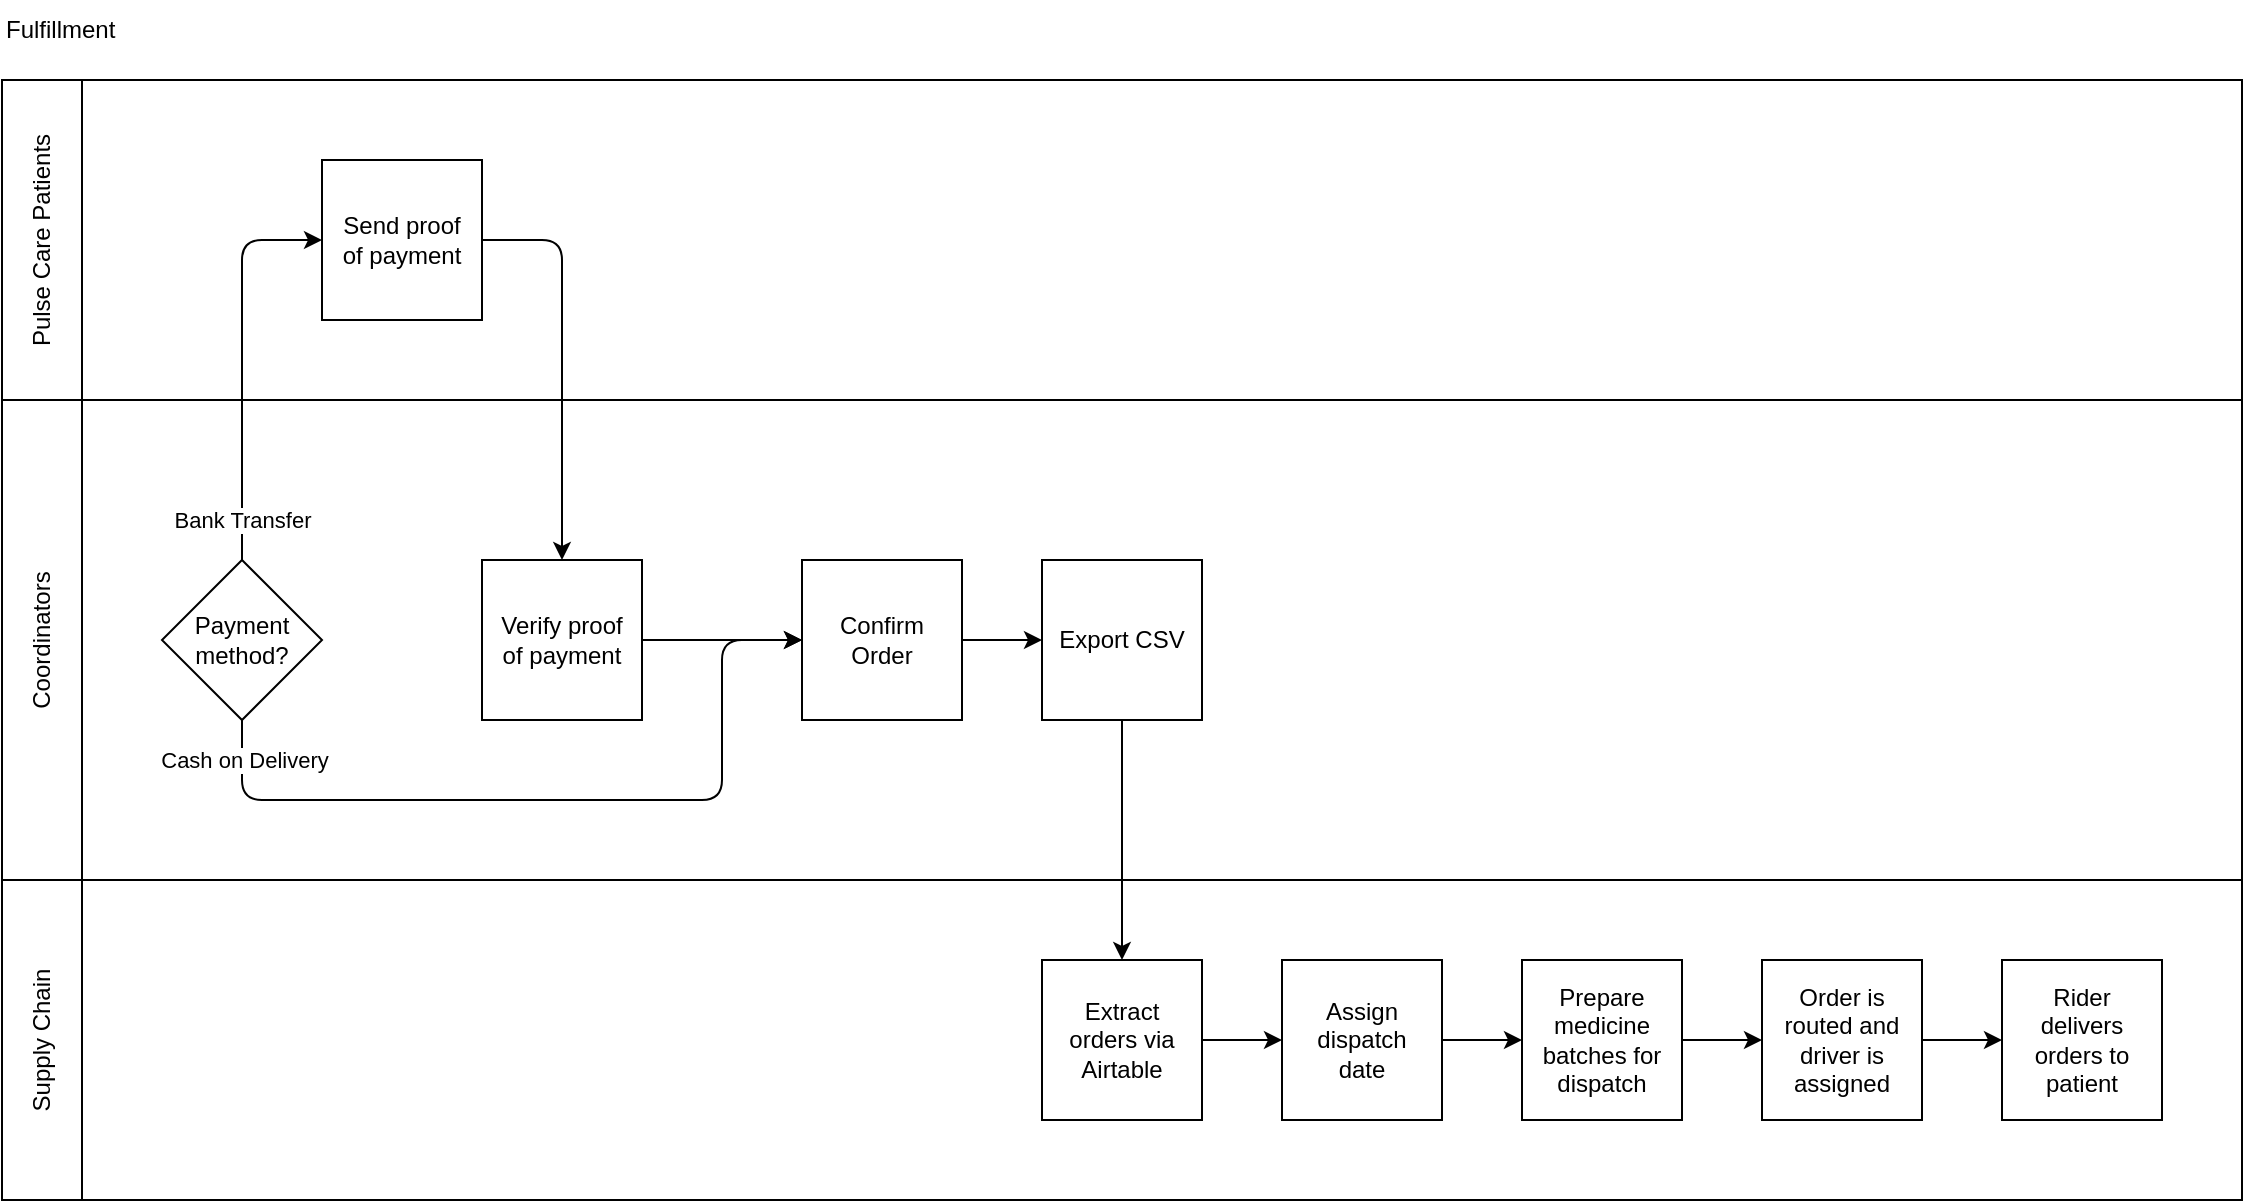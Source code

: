 <mxfile>
    <diagram id="BZRhcfgviHxiT4-RrPt1" name="Data Flow Diagram">
        <mxGraphModel dx="1036" dy="996" grid="1" gridSize="10" guides="1" tooltips="1" connect="1" arrows="1" fold="1" page="1" pageScale="1" pageWidth="850" pageHeight="1100" math="0" shadow="0">
            <root>
                <mxCell id="0"/>
                <mxCell id="1" parent="0"/>
                <mxCell id="jdMn0XzCEjOIHS_gL7Ny-29" value="" style="rounded=0;whiteSpace=wrap;html=1;fillColor=none;container=0;" vertex="1" parent="1">
                    <mxGeometry x="120" y="520" width="1080" height="160" as="geometry"/>
                </mxCell>
                <mxCell id="2" value="" style="rounded=0;whiteSpace=wrap;html=1;fillColor=none;container=0;" vertex="1" parent="1">
                    <mxGeometry x="120" y="120" width="1080" height="160" as="geometry"/>
                </mxCell>
                <mxCell id="3" value="Pulse Care Patients" style="rounded=0;whiteSpace=wrap;html=1;fillColor=none;rotation=-90;" vertex="1" parent="1">
                    <mxGeometry x="20" y="180" width="160" height="40" as="geometry"/>
                </mxCell>
                <mxCell id="5" value="Fulfillment" style="text;html=1;align=left;verticalAlign=middle;resizable=0;points=[];autosize=1;strokeColor=none;fillColor=none;" vertex="1" parent="1">
                    <mxGeometry x="80" y="80" width="80" height="30" as="geometry"/>
                </mxCell>
                <mxCell id="jdMn0XzCEjOIHS_gL7Ny-5" value="" style="rounded=0;whiteSpace=wrap;html=1;fillColor=none;container=0;" vertex="1" parent="1">
                    <mxGeometry x="120" y="280" width="1080" height="240" as="geometry"/>
                </mxCell>
                <mxCell id="jdMn0XzCEjOIHS_gL7Ny-6" value="Coordinators" style="rounded=0;whiteSpace=wrap;html=1;fillColor=none;rotation=-90;" vertex="1" parent="1">
                    <mxGeometry x="-20" y="380" width="240" height="40" as="geometry"/>
                </mxCell>
                <mxCell id="jdMn0XzCEjOIHS_gL7Ny-7" style="edgeStyle=none;html=1;entryX=0;entryY=0.5;entryDx=0;entryDy=0;" edge="1" parent="1" source="jdMn0XzCEjOIHS_gL7Ny-26" target="jdMn0XzCEjOIHS_gL7Ny-10">
                    <mxGeometry relative="1" as="geometry">
                        <Array as="points">
                            <mxPoint x="200" y="200"/>
                        </Array>
                    </mxGeometry>
                </mxCell>
                <mxCell id="jdMn0XzCEjOIHS_gL7Ny-8" value="Bank Transfer" style="edgeLabel;html=1;align=center;verticalAlign=middle;resizable=0;points=[];" vertex="1" connectable="0" parent="jdMn0XzCEjOIHS_gL7Ny-7">
                    <mxGeometry x="0.288" relative="1" as="geometry">
                        <mxPoint y="109" as="offset"/>
                    </mxGeometry>
                </mxCell>
                <mxCell id="jdMn0XzCEjOIHS_gL7Ny-9" style="edgeStyle=none;html=1;entryX=0.5;entryY=0;entryDx=0;entryDy=0;exitX=1;exitY=0.5;exitDx=0;exitDy=0;" edge="1" parent="1" source="jdMn0XzCEjOIHS_gL7Ny-10" target="jdMn0XzCEjOIHS_gL7Ny-27">
                    <mxGeometry relative="1" as="geometry">
                        <Array as="points">
                            <mxPoint x="320" y="200"/>
                            <mxPoint x="360" y="200"/>
                        </Array>
                    </mxGeometry>
                </mxCell>
                <mxCell id="jdMn0XzCEjOIHS_gL7Ny-10" value="Send proof&lt;br&gt;of payment" style="rounded=0;whiteSpace=wrap;html=1;fillColor=none;" vertex="1" parent="1">
                    <mxGeometry x="240" y="160" width="80" height="80" as="geometry"/>
                </mxCell>
                <mxCell id="jdMn0XzCEjOIHS_gL7Ny-11" style="edgeStyle=none;html=1;entryX=0;entryY=0.5;entryDx=0;entryDy=0;" edge="1" parent="1" source="jdMn0XzCEjOIHS_gL7Ny-12" target="jdMn0XzCEjOIHS_gL7Ny-28">
                    <mxGeometry relative="1" as="geometry"/>
                </mxCell>
                <mxCell id="jdMn0XzCEjOIHS_gL7Ny-12" value="Confirm&lt;br&gt;Order" style="rounded=0;whiteSpace=wrap;html=1;fillColor=none;" vertex="1" parent="1">
                    <mxGeometry x="480" y="360" width="80" height="80" as="geometry"/>
                </mxCell>
                <mxCell id="jdMn0XzCEjOIHS_gL7Ny-13" style="edgeStyle=none;html=1;exitX=0.5;exitY=1;exitDx=0;exitDy=0;entryX=0;entryY=0.5;entryDx=0;entryDy=0;" edge="1" parent="1" source="jdMn0XzCEjOIHS_gL7Ny-26" target="jdMn0XzCEjOIHS_gL7Ny-12">
                    <mxGeometry relative="1" as="geometry">
                        <Array as="points">
                            <mxPoint x="200" y="480"/>
                            <mxPoint x="440" y="480"/>
                            <mxPoint x="440" y="400"/>
                        </Array>
                        <mxPoint x="280" y="440" as="sourcePoint"/>
                    </mxGeometry>
                </mxCell>
                <mxCell id="jdMn0XzCEjOIHS_gL7Ny-14" value="Cash on Delivery" style="edgeLabel;html=1;align=center;verticalAlign=middle;resizable=0;points=[];" vertex="1" connectable="0" parent="jdMn0XzCEjOIHS_gL7Ny-13">
                    <mxGeometry x="-0.622" y="1" relative="1" as="geometry">
                        <mxPoint x="-35" y="-19" as="offset"/>
                    </mxGeometry>
                </mxCell>
                <mxCell id="jdMn0XzCEjOIHS_gL7Ny-15" style="edgeStyle=none;html=1;entryX=0;entryY=0.5;entryDx=0;entryDy=0;" edge="1" parent="1" source="jdMn0XzCEjOIHS_gL7Ny-27" target="jdMn0XzCEjOIHS_gL7Ny-12">
                    <mxGeometry relative="1" as="geometry"/>
                </mxCell>
                <mxCell id="jdMn0XzCEjOIHS_gL7Ny-16" style="edgeStyle=none;html=1;entryX=0;entryY=0.5;entryDx=0;entryDy=0;" edge="1" parent="1" source="jdMn0XzCEjOIHS_gL7Ny-17" target="jdMn0XzCEjOIHS_gL7Ny-20">
                    <mxGeometry relative="1" as="geometry"/>
                </mxCell>
                <mxCell id="jdMn0XzCEjOIHS_gL7Ny-17" value="Extract&lt;br&gt;orders via Airtable" style="rounded=0;whiteSpace=wrap;html=1;fillColor=none;" vertex="1" parent="1">
                    <mxGeometry x="600" y="560" width="80" height="80" as="geometry"/>
                </mxCell>
                <mxCell id="jdMn0XzCEjOIHS_gL7Ny-18" style="edgeStyle=none;html=1;entryX=0.5;entryY=0;entryDx=0;entryDy=0;" edge="1" parent="1" source="jdMn0XzCEjOIHS_gL7Ny-28" target="jdMn0XzCEjOIHS_gL7Ny-17">
                    <mxGeometry relative="1" as="geometry"/>
                </mxCell>
                <mxCell id="jdMn0XzCEjOIHS_gL7Ny-19" style="edgeStyle=none;html=1;entryX=0;entryY=0.5;entryDx=0;entryDy=0;" edge="1" parent="1" source="jdMn0XzCEjOIHS_gL7Ny-20" target="jdMn0XzCEjOIHS_gL7Ny-22">
                    <mxGeometry relative="1" as="geometry"/>
                </mxCell>
                <mxCell id="jdMn0XzCEjOIHS_gL7Ny-20" value="Assign dispatch&lt;br&gt;date" style="rounded=0;whiteSpace=wrap;html=1;fillColor=none;" vertex="1" parent="1">
                    <mxGeometry x="720" y="560" width="80" height="80" as="geometry"/>
                </mxCell>
                <mxCell id="jdMn0XzCEjOIHS_gL7Ny-21" style="edgeStyle=none;html=1;entryX=0;entryY=0.5;entryDx=0;entryDy=0;" edge="1" parent="1" source="jdMn0XzCEjOIHS_gL7Ny-22" target="jdMn0XzCEjOIHS_gL7Ny-24">
                    <mxGeometry relative="1" as="geometry"/>
                </mxCell>
                <mxCell id="jdMn0XzCEjOIHS_gL7Ny-22" value="Prepare medicine batches for dispatch" style="rounded=0;whiteSpace=wrap;html=1;fillColor=none;" vertex="1" parent="1">
                    <mxGeometry x="840" y="560" width="80" height="80" as="geometry"/>
                </mxCell>
                <mxCell id="jdMn0XzCEjOIHS_gL7Ny-23" style="edgeStyle=none;html=1;entryX=0;entryY=0.5;entryDx=0;entryDy=0;" edge="1" parent="1" source="jdMn0XzCEjOIHS_gL7Ny-24" target="jdMn0XzCEjOIHS_gL7Ny-25">
                    <mxGeometry relative="1" as="geometry"/>
                </mxCell>
                <mxCell id="jdMn0XzCEjOIHS_gL7Ny-24" value="Order is routed and driver is assigned" style="rounded=0;whiteSpace=wrap;html=1;fillColor=none;" vertex="1" parent="1">
                    <mxGeometry x="960" y="560" width="80" height="80" as="geometry"/>
                </mxCell>
                <mxCell id="jdMn0XzCEjOIHS_gL7Ny-25" value="Rider&lt;br&gt;delivers orders to patient" style="rounded=0;whiteSpace=wrap;html=1;fillColor=none;" vertex="1" parent="1">
                    <mxGeometry x="1080" y="560" width="80" height="80" as="geometry"/>
                </mxCell>
                <mxCell id="jdMn0XzCEjOIHS_gL7Ny-26" value="Payment method?" style="rhombus;whiteSpace=wrap;html=1;" vertex="1" parent="1">
                    <mxGeometry x="160" y="360" width="80" height="80" as="geometry"/>
                </mxCell>
                <mxCell id="jdMn0XzCEjOIHS_gL7Ny-27" value="Verify proof&lt;br&gt;of payment" style="rounded=0;whiteSpace=wrap;html=1;fillColor=none;" vertex="1" parent="1">
                    <mxGeometry x="320" y="360" width="80" height="80" as="geometry"/>
                </mxCell>
                <mxCell id="jdMn0XzCEjOIHS_gL7Ny-28" value="Export CSV" style="rounded=0;whiteSpace=wrap;html=1;fillColor=none;" vertex="1" parent="1">
                    <mxGeometry x="600" y="360" width="80" height="80" as="geometry"/>
                </mxCell>
                <mxCell id="jdMn0XzCEjOIHS_gL7Ny-30" value="Supply Chain" style="rounded=0;whiteSpace=wrap;html=1;fillColor=none;rotation=-90;" vertex="1" parent="1">
                    <mxGeometry x="20" y="580" width="160" height="40" as="geometry"/>
                </mxCell>
            </root>
        </mxGraphModel>
    </diagram>
    <diagram id="Y94CVT1YCxNsjf14e1eZ" name="Decision Tree">
        <mxGraphModel dx="790" dy="759" grid="1" gridSize="10" guides="1" tooltips="1" connect="1" arrows="1" fold="1" page="1" pageScale="1" pageWidth="850" pageHeight="1100" math="0" shadow="0">
            <root>
                <mxCell id="0"/>
                <mxCell id="1" parent="0"/>
                <mxCell id="tnPuL8zqr8Ju5oxPMTgf-1" value="Fulfillment" style="text;html=1;align=left;verticalAlign=middle;resizable=0;points=[];autosize=1;strokeColor=none;fillColor=none;" vertex="1" parent="1">
                    <mxGeometry x="80" y="80" width="80" height="30" as="geometry"/>
                </mxCell>
                <mxCell id="tnPuL8zqr8Ju5oxPMTgf-5" style="edgeStyle=none;html=1;entryX=0.5;entryY=0;entryDx=0;entryDy=0;exitX=0.5;exitY=1;exitDx=0;exitDy=0;" edge="1" parent="1" source="tnPuL8zqr8Ju5oxPMTgf-2" target="tnPuL8zqr8Ju5oxPMTgf-3">
                    <mxGeometry relative="1" as="geometry">
                        <Array as="points">
                            <mxPoint x="260" y="220"/>
                            <mxPoint x="180" y="220"/>
                        </Array>
                    </mxGeometry>
                </mxCell>
                <mxCell id="tnPuL8zqr8Ju5oxPMTgf-7" value="Cash on Delivery" style="edgeLabel;html=1;align=center;verticalAlign=middle;resizable=0;points=[];" vertex="1" connectable="0" parent="tnPuL8zqr8Ju5oxPMTgf-5">
                    <mxGeometry x="0.583" y="1" relative="1" as="geometry">
                        <mxPoint x="15" y="-1" as="offset"/>
                    </mxGeometry>
                </mxCell>
                <mxCell id="tnPuL8zqr8Ju5oxPMTgf-6" style="edgeStyle=none;html=1;exitX=0.5;exitY=1;exitDx=0;exitDy=0;entryX=0.5;entryY=0;entryDx=0;entryDy=0;" edge="1" parent="1" source="tnPuL8zqr8Ju5oxPMTgf-2" target="tnPuL8zqr8Ju5oxPMTgf-4">
                    <mxGeometry relative="1" as="geometry">
                        <Array as="points">
                            <mxPoint x="260" y="220"/>
                            <mxPoint x="340" y="220"/>
                        </Array>
                    </mxGeometry>
                </mxCell>
                <mxCell id="tnPuL8zqr8Ju5oxPMTgf-8" value="Bank Transfer" style="edgeLabel;html=1;align=center;verticalAlign=middle;resizable=0;points=[];" vertex="1" connectable="0" parent="tnPuL8zqr8Ju5oxPMTgf-6">
                    <mxGeometry x="0.014" relative="1" as="geometry">
                        <mxPoint x="9" as="offset"/>
                    </mxGeometry>
                </mxCell>
                <mxCell id="tnPuL8zqr8Ju5oxPMTgf-2" value="&lt;font style=&quot;font-size: 12px;&quot;&gt;Payment method?&lt;br&gt;&lt;/font&gt;" style="rounded=0;whiteSpace=wrap;html=1;fillColor=none;" vertex="1" parent="1">
                    <mxGeometry x="200" y="140" width="120" height="60" as="geometry"/>
                </mxCell>
                <mxCell id="tnPuL8zqr8Ju5oxPMTgf-3" value="&lt;font style=&quot;font-size: 12px;&quot;&gt;Patient Order Acknowledgement (COD) SMS&lt;br&gt;&lt;/font&gt;" style="rounded=0;whiteSpace=wrap;html=1;fillColor=none;" vertex="1" parent="1">
                    <mxGeometry x="120" y="240" width="120" height="60" as="geometry"/>
                </mxCell>
                <mxCell id="tnPuL8zqr8Ju5oxPMTgf-4" value="&lt;font style=&quot;font-size: 12px;&quot;&gt;Patient Order Acknowledgement (Bank Deposit) SMS&lt;br&gt;&lt;/font&gt;" style="rounded=0;whiteSpace=wrap;html=1;fillColor=none;" vertex="1" parent="1">
                    <mxGeometry x="280" y="240" width="120" height="60" as="geometry"/>
                </mxCell>
            </root>
        </mxGraphModel>
    </diagram>
</mxfile>